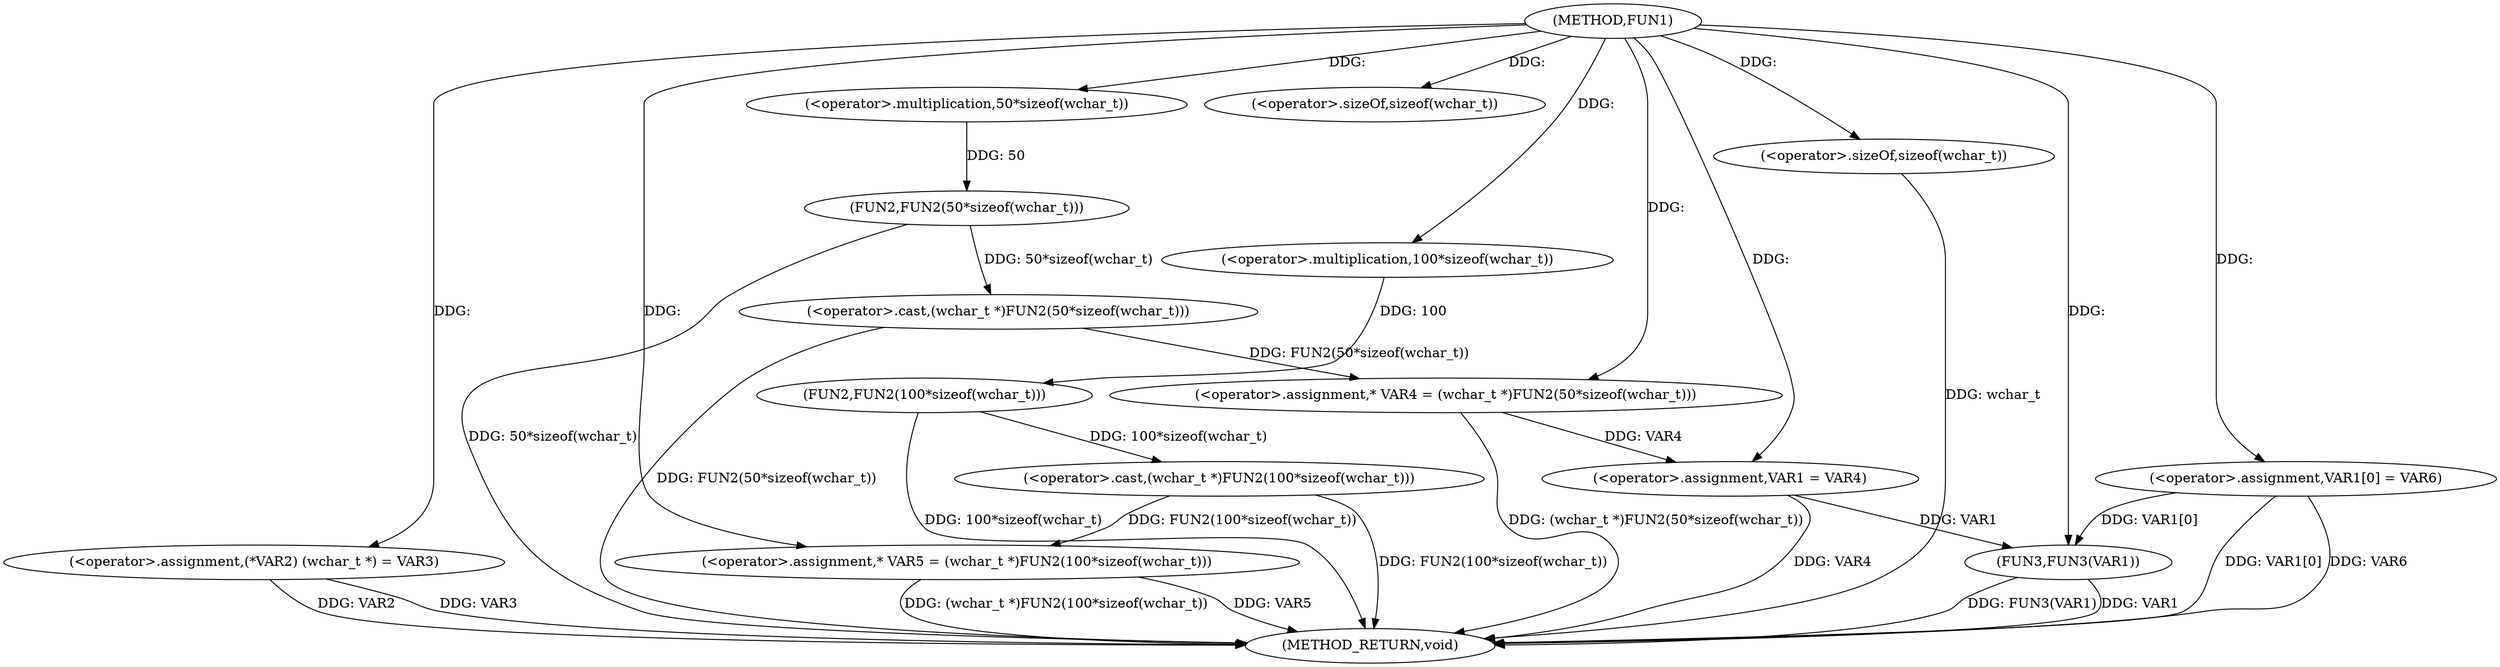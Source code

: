 digraph FUN1 {  
"1000100" [label = "(METHOD,FUN1)" ]
"1000137" [label = "(METHOD_RETURN,void)" ]
"1000104" [label = "(<operator>.assignment,(*VAR2) (wchar_t *) = VAR3)" ]
"1000108" [label = "(<operator>.assignment,* VAR4 = (wchar_t *)FUN2(50*sizeof(wchar_t)))" ]
"1000110" [label = "(<operator>.cast,(wchar_t *)FUN2(50*sizeof(wchar_t)))" ]
"1000112" [label = "(FUN2,FUN2(50*sizeof(wchar_t)))" ]
"1000113" [label = "(<operator>.multiplication,50*sizeof(wchar_t))" ]
"1000115" [label = "(<operator>.sizeOf,sizeof(wchar_t))" ]
"1000118" [label = "(<operator>.assignment,* VAR5 = (wchar_t *)FUN2(100*sizeof(wchar_t)))" ]
"1000120" [label = "(<operator>.cast,(wchar_t *)FUN2(100*sizeof(wchar_t)))" ]
"1000122" [label = "(FUN2,FUN2(100*sizeof(wchar_t)))" ]
"1000123" [label = "(<operator>.multiplication,100*sizeof(wchar_t))" ]
"1000125" [label = "(<operator>.sizeOf,sizeof(wchar_t))" ]
"1000127" [label = "(<operator>.assignment,VAR1 = VAR4)" ]
"1000130" [label = "(<operator>.assignment,VAR1[0] = VAR6)" ]
"1000135" [label = "(FUN3,FUN3(VAR1))" ]
  "1000104" -> "1000137"  [ label = "DDG: VAR2"] 
  "1000122" -> "1000137"  [ label = "DDG: 100*sizeof(wchar_t)"] 
  "1000110" -> "1000137"  [ label = "DDG: FUN2(50*sizeof(wchar_t))"] 
  "1000118" -> "1000137"  [ label = "DDG: VAR5"] 
  "1000104" -> "1000137"  [ label = "DDG: VAR3"] 
  "1000130" -> "1000137"  [ label = "DDG: VAR1[0]"] 
  "1000125" -> "1000137"  [ label = "DDG: wchar_t"] 
  "1000127" -> "1000137"  [ label = "DDG: VAR4"] 
  "1000130" -> "1000137"  [ label = "DDG: VAR6"] 
  "1000135" -> "1000137"  [ label = "DDG: FUN3(VAR1)"] 
  "1000112" -> "1000137"  [ label = "DDG: 50*sizeof(wchar_t)"] 
  "1000108" -> "1000137"  [ label = "DDG: (wchar_t *)FUN2(50*sizeof(wchar_t))"] 
  "1000118" -> "1000137"  [ label = "DDG: (wchar_t *)FUN2(100*sizeof(wchar_t))"] 
  "1000135" -> "1000137"  [ label = "DDG: VAR1"] 
  "1000120" -> "1000137"  [ label = "DDG: FUN2(100*sizeof(wchar_t))"] 
  "1000100" -> "1000104"  [ label = "DDG: "] 
  "1000110" -> "1000108"  [ label = "DDG: FUN2(50*sizeof(wchar_t))"] 
  "1000100" -> "1000108"  [ label = "DDG: "] 
  "1000112" -> "1000110"  [ label = "DDG: 50*sizeof(wchar_t)"] 
  "1000113" -> "1000112"  [ label = "DDG: 50"] 
  "1000100" -> "1000113"  [ label = "DDG: "] 
  "1000100" -> "1000115"  [ label = "DDG: "] 
  "1000120" -> "1000118"  [ label = "DDG: FUN2(100*sizeof(wchar_t))"] 
  "1000100" -> "1000118"  [ label = "DDG: "] 
  "1000122" -> "1000120"  [ label = "DDG: 100*sizeof(wchar_t)"] 
  "1000123" -> "1000122"  [ label = "DDG: 100"] 
  "1000100" -> "1000123"  [ label = "DDG: "] 
  "1000100" -> "1000125"  [ label = "DDG: "] 
  "1000108" -> "1000127"  [ label = "DDG: VAR4"] 
  "1000100" -> "1000127"  [ label = "DDG: "] 
  "1000100" -> "1000130"  [ label = "DDG: "] 
  "1000127" -> "1000135"  [ label = "DDG: VAR1"] 
  "1000130" -> "1000135"  [ label = "DDG: VAR1[0]"] 
  "1000100" -> "1000135"  [ label = "DDG: "] 
}
